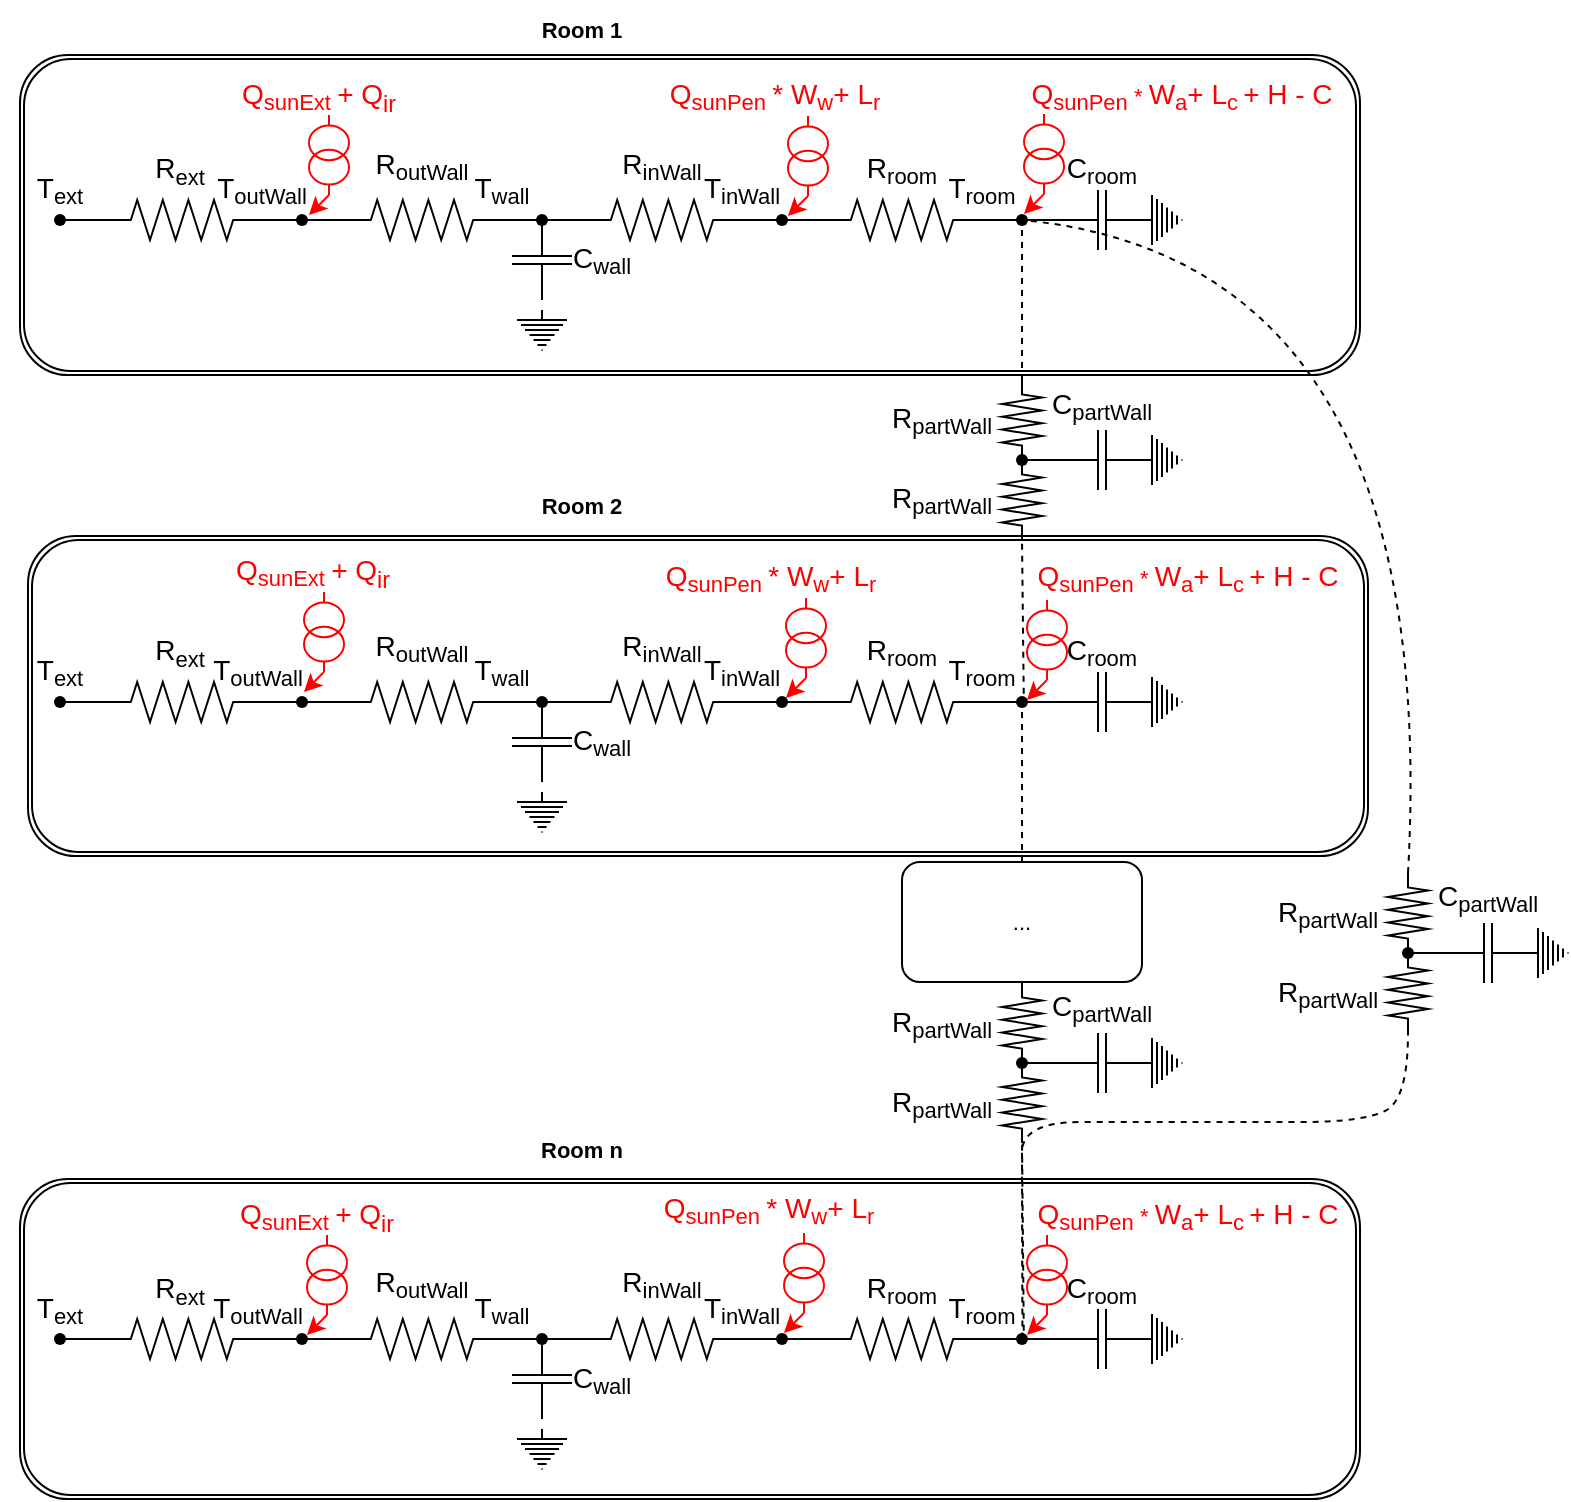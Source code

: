 <mxfile version="20.6.0" type="github">
  <diagram id="fp2iglX0YN-jyKUy6nzM" name="Page-1">
    <mxGraphModel dx="1377" dy="761" grid="1" gridSize="10" guides="1" tooltips="1" connect="1" arrows="1" fold="1" page="1" pageScale="1" pageWidth="827" pageHeight="1169" math="0" shadow="0">
      <root>
        <mxCell id="0" />
        <mxCell id="1" parent="0" />
        <mxCell id="NMDLwAGtHtHafQBuxZD8-47" value="" style="shape=ext;double=1;rounded=1;whiteSpace=wrap;html=1;strokeColor=#000000;fontSize=11;fontColor=#FF0000;fillColor=none;" vertex="1" parent="1">
          <mxGeometry x="39" y="599.5" width="670" height="160" as="geometry" />
        </mxCell>
        <mxCell id="NMDLwAGtHtHafQBuxZD8-45" value="" style="shape=ext;double=1;rounded=1;whiteSpace=wrap;html=1;strokeColor=#000000;fontSize=11;fontColor=#FF0000;fillColor=none;" vertex="1" parent="1">
          <mxGeometry x="39" y="37.5" width="670" height="160" as="geometry" />
        </mxCell>
        <mxCell id="NMDLwAGtHtHafQBuxZD8-46" value="" style="shape=ext;double=1;rounded=1;whiteSpace=wrap;html=1;strokeColor=#000000;fontSize=11;fontColor=#FF0000;fillColor=none;" vertex="1" parent="1">
          <mxGeometry x="43" y="278" width="670" height="160" as="geometry" />
        </mxCell>
        <mxCell id="AQ2lkBxd3Dtjlv-5lI-6-3" value="" style="pointerEvents=1;verticalLabelPosition=bottom;shadow=0;dashed=0;align=center;html=1;verticalAlign=top;shape=mxgraph.electrical.resistors.resistor_2;" parent="1" vertex="1">
          <mxGeometry x="80" y="110" width="80" height="20" as="geometry" />
        </mxCell>
        <mxCell id="AQ2lkBxd3Dtjlv-5lI-6-4" value="" style="shape=waypoint;sketch=0;fillStyle=solid;size=6;pointerEvents=1;points=[];fillColor=none;resizable=0;rotatable=0;perimeter=centerPerimeter;snapToPoint=1;" parent="1" vertex="1">
          <mxGeometry x="39" y="100" width="40" height="40" as="geometry" />
        </mxCell>
        <mxCell id="AQ2lkBxd3Dtjlv-5lI-6-5" value="&lt;font style=&quot;&quot;&gt;&lt;span style=&quot;font-size: 14px;&quot;&gt;T&lt;/span&gt;&lt;sub style=&quot;&quot;&gt;&lt;font style=&quot;font-size: 11px;&quot;&gt;ext&lt;/font&gt;&lt;/sub&gt;&lt;/font&gt;" style="text;html=1;strokeColor=none;fillColor=none;align=center;verticalAlign=middle;whiteSpace=wrap;rounded=0;" parent="1" vertex="1">
          <mxGeometry x="29" y="90" width="60" height="30" as="geometry" />
        </mxCell>
        <mxCell id="AQ2lkBxd3Dtjlv-5lI-6-13" value="&lt;font style=&quot;font-size: 14px;&quot;&gt;T&lt;/font&gt;&lt;sub style=&quot;&quot;&gt;&lt;font style=&quot;font-size: 11px;&quot;&gt;outWall&lt;/font&gt;&lt;/sub&gt;" style="text;html=1;strokeColor=none;fillColor=none;align=center;verticalAlign=middle;whiteSpace=wrap;rounded=0;" parent="1" vertex="1">
          <mxGeometry x="130" y="90" width="60" height="30" as="geometry" />
        </mxCell>
        <mxCell id="AQ2lkBxd3Dtjlv-5lI-6-14" value="" style="pointerEvents=1;verticalLabelPosition=bottom;shadow=0;dashed=0;align=center;html=1;verticalAlign=top;shape=mxgraph.electrical.resistors.resistor_2;" parent="1" vertex="1">
          <mxGeometry x="200" y="110" width="80" height="20" as="geometry" />
        </mxCell>
        <mxCell id="AQ2lkBxd3Dtjlv-5lI-6-17" value="" style="endArrow=none;html=1;rounded=0;fontSize=14;exitX=0.592;exitY=0.597;exitDx=0;exitDy=0;exitPerimeter=0;entryX=0;entryY=0.5;entryDx=0;entryDy=0;entryPerimeter=0;" parent="1" source="AQ2lkBxd3Dtjlv-5lI-6-4" target="AQ2lkBxd3Dtjlv-5lI-6-3" edge="1">
          <mxGeometry width="50" height="50" relative="1" as="geometry">
            <mxPoint x="270" y="330" as="sourcePoint" />
            <mxPoint x="320" y="280" as="targetPoint" />
          </mxGeometry>
        </mxCell>
        <mxCell id="AQ2lkBxd3Dtjlv-5lI-6-21" value="" style="endArrow=none;html=1;rounded=0;fontSize=14;exitX=1;exitY=0.5;exitDx=0;exitDy=0;exitPerimeter=0;entryX=0;entryY=0.5;entryDx=0;entryDy=0;entryPerimeter=0;" parent="1" source="AQ2lkBxd3Dtjlv-5lI-6-3" target="AQ2lkBxd3Dtjlv-5lI-6-14" edge="1">
          <mxGeometry width="50" height="50" relative="1" as="geometry">
            <mxPoint x="270" y="330" as="sourcePoint" />
            <mxPoint x="320" y="280" as="targetPoint" />
          </mxGeometry>
        </mxCell>
        <mxCell id="AQ2lkBxd3Dtjlv-5lI-6-22" value="" style="shape=waypoint;sketch=0;fillStyle=solid;size=6;pointerEvents=1;points=[];fillColor=none;resizable=0;rotatable=0;perimeter=centerPerimeter;snapToPoint=1;fontSize=14;" parent="1" vertex="1">
          <mxGeometry x="160" y="100" width="40" height="40" as="geometry" />
        </mxCell>
        <mxCell id="AQ2lkBxd3Dtjlv-5lI-6-23" value="" style="pointerEvents=1;verticalLabelPosition=bottom;shadow=0;dashed=0;align=center;html=1;verticalAlign=top;shape=mxgraph.electrical.capacitors.capacitor_1;fontSize=14;direction=south;" parent="1" vertex="1">
          <mxGeometry x="285" y="120" width="30" height="40" as="geometry" />
        </mxCell>
        <mxCell id="AQ2lkBxd3Dtjlv-5lI-6-24" value="" style="pointerEvents=1;verticalLabelPosition=bottom;shadow=0;dashed=0;align=center;html=1;verticalAlign=top;shape=mxgraph.electrical.signal_sources.protective_earth;fontSize=14;" parent="1" vertex="1">
          <mxGeometry x="287.5" y="165" width="25" height="20" as="geometry" />
        </mxCell>
        <mxCell id="AQ2lkBxd3Dtjlv-5lI-6-25" value="&lt;font style=&quot;font-size: 14px;&quot;&gt;T&lt;/font&gt;&lt;sub style=&quot;&quot;&gt;&lt;font style=&quot;font-size: 11px;&quot;&gt;wall&lt;/font&gt;&lt;/sub&gt;" style="text;html=1;strokeColor=none;fillColor=none;align=center;verticalAlign=middle;whiteSpace=wrap;rounded=0;" parent="1" vertex="1">
          <mxGeometry x="250" y="90" width="60" height="30" as="geometry" />
        </mxCell>
        <mxCell id="AQ2lkBxd3Dtjlv-5lI-6-26" value="" style="pointerEvents=1;verticalLabelPosition=bottom;shadow=0;dashed=0;align=center;html=1;verticalAlign=top;shape=mxgraph.electrical.resistors.resistor_2;" parent="1" vertex="1">
          <mxGeometry x="320" y="110" width="80" height="20" as="geometry" />
        </mxCell>
        <mxCell id="AQ2lkBxd3Dtjlv-5lI-6-27" value="" style="endArrow=none;html=1;rounded=0;fontSize=14;exitX=1;exitY=0.5;exitDx=0;exitDy=0;exitPerimeter=0;entryX=0;entryY=0.5;entryDx=0;entryDy=0;entryPerimeter=0;" parent="1" target="AQ2lkBxd3Dtjlv-5lI-6-26" edge="1">
          <mxGeometry width="50" height="50" relative="1" as="geometry">
            <mxPoint x="280" y="120" as="sourcePoint" />
            <mxPoint x="440" y="280" as="targetPoint" />
          </mxGeometry>
        </mxCell>
        <mxCell id="AQ2lkBxd3Dtjlv-5lI-6-28" value="" style="shape=waypoint;sketch=0;fillStyle=solid;size=6;pointerEvents=1;points=[];fillColor=none;resizable=0;rotatable=0;perimeter=centerPerimeter;snapToPoint=1;fontSize=14;" parent="1" vertex="1">
          <mxGeometry x="280" y="100" width="40" height="40" as="geometry" />
        </mxCell>
        <mxCell id="AQ2lkBxd3Dtjlv-5lI-6-29" value="&lt;span style=&quot;font-size: 14px;&quot;&gt;C&lt;/span&gt;&lt;sub style=&quot;&quot;&gt;&lt;font style=&quot;font-size: 11px;&quot;&gt;wall&lt;/font&gt;&lt;/sub&gt;" style="text;html=1;strokeColor=none;fillColor=none;align=center;verticalAlign=middle;whiteSpace=wrap;rounded=0;" parent="1" vertex="1">
          <mxGeometry x="300" y="125" width="60" height="30" as="geometry" />
        </mxCell>
        <mxCell id="AQ2lkBxd3Dtjlv-5lI-6-30" value="&lt;font style=&quot;&quot;&gt;&lt;span style=&quot;font-size: 14px;&quot;&gt;T&lt;/span&gt;&lt;sub style=&quot;&quot;&gt;&lt;font style=&quot;font-size: 11px;&quot;&gt;inWall&lt;/font&gt;&lt;/sub&gt;&lt;/font&gt;" style="text;html=1;strokeColor=none;fillColor=none;align=center;verticalAlign=middle;whiteSpace=wrap;rounded=0;" parent="1" vertex="1">
          <mxGeometry x="370" y="90" width="60" height="30" as="geometry" />
        </mxCell>
        <mxCell id="AQ2lkBxd3Dtjlv-5lI-6-31" value="" style="pointerEvents=1;verticalLabelPosition=bottom;shadow=0;dashed=0;align=center;html=1;verticalAlign=top;shape=mxgraph.electrical.resistors.resistor_2;" parent="1" vertex="1">
          <mxGeometry x="440" y="110" width="80" height="20" as="geometry" />
        </mxCell>
        <mxCell id="AQ2lkBxd3Dtjlv-5lI-6-32" value="" style="endArrow=none;html=1;rounded=0;fontSize=14;exitX=1;exitY=0.5;exitDx=0;exitDy=0;exitPerimeter=0;entryX=0;entryY=0.5;entryDx=0;entryDy=0;entryPerimeter=0;" parent="1" target="AQ2lkBxd3Dtjlv-5lI-6-31" edge="1">
          <mxGeometry width="50" height="50" relative="1" as="geometry">
            <mxPoint x="400" y="120" as="sourcePoint" />
            <mxPoint x="560" y="280" as="targetPoint" />
          </mxGeometry>
        </mxCell>
        <mxCell id="AQ2lkBxd3Dtjlv-5lI-6-33" value="" style="shape=waypoint;sketch=0;fillStyle=solid;size=6;pointerEvents=1;points=[];fillColor=none;resizable=0;rotatable=0;perimeter=centerPerimeter;snapToPoint=1;fontSize=14;" parent="1" vertex="1">
          <mxGeometry x="400" y="100" width="40" height="40" as="geometry" />
        </mxCell>
        <mxCell id="AQ2lkBxd3Dtjlv-5lI-6-34" value="" style="endArrow=none;html=1;rounded=0;fontSize=14;exitX=1;exitY=0.5;exitDx=0;exitDy=0;exitPerimeter=0;entryX=0;entryY=0.5;entryDx=0;entryDy=0;entryPerimeter=0;" parent="1" edge="1">
          <mxGeometry width="50" height="50" relative="1" as="geometry">
            <mxPoint x="520.0" y="120" as="sourcePoint" />
            <mxPoint x="560.0" y="120" as="targetPoint" />
          </mxGeometry>
        </mxCell>
        <mxCell id="AQ2lkBxd3Dtjlv-5lI-6-35" value="" style="shape=waypoint;sketch=0;fillStyle=solid;size=6;pointerEvents=1;points=[];fillColor=none;resizable=0;rotatable=0;perimeter=centerPerimeter;snapToPoint=1;fontSize=14;" parent="1" vertex="1">
          <mxGeometry x="520" y="100" width="40" height="40" as="geometry" />
        </mxCell>
        <mxCell id="AQ2lkBxd3Dtjlv-5lI-6-36" value="&lt;font style=&quot;font-size: 14px;&quot;&gt;T&lt;/font&gt;&lt;sub style=&quot;&quot;&gt;&lt;font style=&quot;font-size: 11px;&quot;&gt;room&lt;/font&gt;&lt;/sub&gt;" style="text;html=1;strokeColor=none;fillColor=none;align=center;verticalAlign=middle;whiteSpace=wrap;rounded=0;" parent="1" vertex="1">
          <mxGeometry x="490" y="90" width="60" height="30" as="geometry" />
        </mxCell>
        <mxCell id="AQ2lkBxd3Dtjlv-5lI-6-37" value="" style="pointerEvents=1;verticalLabelPosition=bottom;shadow=0;dashed=0;align=center;html=1;verticalAlign=top;shape=mxgraph.electrical.capacitors.capacitor_1;fontSize=14;direction=west;" parent="1" vertex="1">
          <mxGeometry x="560" y="105" width="40" height="30" as="geometry" />
        </mxCell>
        <mxCell id="AQ2lkBxd3Dtjlv-5lI-6-38" value="" style="pointerEvents=1;verticalLabelPosition=bottom;shadow=0;dashed=0;align=center;html=1;verticalAlign=top;shape=mxgraph.electrical.signal_sources.protective_earth;fontSize=14;direction=north;" parent="1" vertex="1">
          <mxGeometry x="600" y="107.5" width="20" height="25" as="geometry" />
        </mxCell>
        <mxCell id="AQ2lkBxd3Dtjlv-5lI-6-39" value="&lt;span style=&quot;font-size: 14px;&quot;&gt;C&lt;/span&gt;&lt;sub style=&quot;&quot;&gt;&lt;font style=&quot;font-size: 11px;&quot;&gt;room&lt;/font&gt;&lt;/sub&gt;" style="text;html=1;strokeColor=none;fillColor=none;align=center;verticalAlign=middle;whiteSpace=wrap;rounded=0;" parent="1" vertex="1">
          <mxGeometry x="550" y="80" width="60" height="30" as="geometry" />
        </mxCell>
        <mxCell id="AQ2lkBxd3Dtjlv-5lI-6-40" value="" style="pointerEvents=1;verticalLabelPosition=bottom;shadow=0;dashed=0;align=center;html=1;verticalAlign=top;shape=mxgraph.electrical.resistors.resistor_2;direction=south;" parent="1" vertex="1">
          <mxGeometry x="530" y="200" width="20" height="40" as="geometry" />
        </mxCell>
        <mxCell id="AQ2lkBxd3Dtjlv-5lI-6-42" value="&lt;font style=&quot;&quot;&gt;&lt;font style=&quot;&quot;&gt;&lt;span style=&quot;font-size: 14px;&quot;&gt;R&lt;/span&gt;&lt;sub style=&quot;&quot;&gt;&lt;font style=&quot;font-size: 11px;&quot;&gt;room&lt;/font&gt;&lt;/sub&gt;&lt;br&gt;&lt;/font&gt;&lt;/font&gt;" style="text;html=1;strokeColor=none;fillColor=none;align=center;verticalAlign=middle;whiteSpace=wrap;rounded=0;" parent="1" vertex="1">
          <mxGeometry x="450" y="80" width="60" height="30" as="geometry" />
        </mxCell>
        <mxCell id="AQ2lkBxd3Dtjlv-5lI-6-43" value="&lt;font style=&quot;&quot;&gt;&lt;font style=&quot;&quot;&gt;&lt;span style=&quot;font-size: 14px;&quot;&gt;R&lt;/span&gt;&lt;sub style=&quot;&quot;&gt;&lt;font style=&quot;font-size: 11px;&quot;&gt;inWall&lt;/font&gt;&lt;/sub&gt;&lt;br&gt;&lt;/font&gt;&lt;/font&gt;" style="text;html=1;strokeColor=none;fillColor=none;align=center;verticalAlign=middle;whiteSpace=wrap;rounded=0;" parent="1" vertex="1">
          <mxGeometry x="330" y="77.5" width="60" height="30" as="geometry" />
        </mxCell>
        <mxCell id="AQ2lkBxd3Dtjlv-5lI-6-44" value="&lt;font style=&quot;&quot;&gt;&lt;font style=&quot;&quot;&gt;&lt;span style=&quot;font-size: 14px;&quot;&gt;R&lt;/span&gt;&lt;sub style=&quot;&quot;&gt;&lt;font style=&quot;font-size: 11px;&quot;&gt;outWall&lt;/font&gt;&lt;/sub&gt;&lt;br&gt;&lt;/font&gt;&lt;/font&gt;" style="text;html=1;strokeColor=none;fillColor=none;align=center;verticalAlign=middle;whiteSpace=wrap;rounded=0;" parent="1" vertex="1">
          <mxGeometry x="210" y="77.5" width="60" height="30" as="geometry" />
        </mxCell>
        <mxCell id="AQ2lkBxd3Dtjlv-5lI-6-45" value="&lt;font style=&quot;&quot;&gt;&lt;font style=&quot;&quot;&gt;&lt;font style=&quot;font-size: 14px;&quot;&gt;R&lt;/font&gt;&lt;font style=&quot;vertical-align: sub; font-size: 11px;&quot;&gt;ext&lt;/font&gt;&lt;br&gt;&lt;/font&gt;&lt;/font&gt;" style="text;html=1;strokeColor=none;fillColor=none;align=center;verticalAlign=middle;whiteSpace=wrap;rounded=0;" parent="1" vertex="1">
          <mxGeometry x="89" y="80" width="60" height="30" as="geometry" />
        </mxCell>
        <mxCell id="AQ2lkBxd3Dtjlv-5lI-6-46" value="&lt;font style=&quot;&quot;&gt;&lt;font style=&quot;&quot;&gt;&lt;span style=&quot;font-size: 14px;&quot;&gt;R&lt;/span&gt;&lt;sub style=&quot;&quot;&gt;&lt;font style=&quot;font-size: 11px;&quot;&gt;partWall&lt;/font&gt;&lt;/sub&gt;&lt;br&gt;&lt;/font&gt;&lt;/font&gt;" style="text;html=1;strokeColor=none;fillColor=none;align=center;verticalAlign=middle;whiteSpace=wrap;rounded=0;" parent="1" vertex="1">
          <mxGeometry x="470" y="245" width="60" height="30" as="geometry" />
        </mxCell>
        <mxCell id="AQ2lkBxd3Dtjlv-5lI-6-47" value="" style="shape=waypoint;sketch=0;fillStyle=solid;size=6;pointerEvents=1;points=[];fillColor=none;resizable=0;rotatable=0;perimeter=centerPerimeter;snapToPoint=1;fontSize=11;" parent="1" vertex="1">
          <mxGeometry x="520" y="220" width="40" height="40" as="geometry" />
        </mxCell>
        <mxCell id="AQ2lkBxd3Dtjlv-5lI-6-48" value="" style="endArrow=none;dashed=1;html=1;rounded=0;fontSize=11;exitX=0;exitY=0.5;exitDx=0;exitDy=0;exitPerimeter=0;entryX=0.541;entryY=0.597;entryDx=0;entryDy=0;entryPerimeter=0;" parent="1" source="AQ2lkBxd3Dtjlv-5lI-6-40" target="AQ2lkBxd3Dtjlv-5lI-6-35" edge="1">
          <mxGeometry width="50" height="50" relative="1" as="geometry">
            <mxPoint x="540" y="140" as="sourcePoint" />
            <mxPoint x="550" y="140" as="targetPoint" />
          </mxGeometry>
        </mxCell>
        <mxCell id="AQ2lkBxd3Dtjlv-5lI-6-49" value="" style="pointerEvents=1;verticalLabelPosition=bottom;shadow=0;dashed=0;align=center;html=1;verticalAlign=top;shape=mxgraph.electrical.resistors.resistor_2;direction=south;" parent="1" vertex="1">
          <mxGeometry x="530" y="240" width="20" height="40" as="geometry" />
        </mxCell>
        <mxCell id="AQ2lkBxd3Dtjlv-5lI-6-53" value="&lt;font style=&quot;&quot;&gt;&lt;font style=&quot;&quot;&gt;&lt;span style=&quot;font-size: 14px;&quot;&gt;R&lt;/span&gt;&lt;sub style=&quot;&quot;&gt;&lt;font style=&quot;font-size: 11px;&quot;&gt;partWall&lt;/font&gt;&lt;/sub&gt;&lt;br&gt;&lt;/font&gt;&lt;/font&gt;" style="text;html=1;strokeColor=none;fillColor=none;align=center;verticalAlign=middle;whiteSpace=wrap;rounded=0;" parent="1" vertex="1">
          <mxGeometry x="470" y="205" width="60" height="30" as="geometry" />
        </mxCell>
        <mxCell id="AQ2lkBxd3Dtjlv-5lI-6-57" value="" style="pointerEvents=1;verticalLabelPosition=bottom;shadow=0;dashed=0;align=center;html=1;verticalAlign=top;shape=mxgraph.electrical.capacitors.capacitor_1;fontSize=14;direction=west;" parent="1" vertex="1">
          <mxGeometry x="560" y="225" width="40" height="30" as="geometry" />
        </mxCell>
        <mxCell id="AQ2lkBxd3Dtjlv-5lI-6-58" value="" style="pointerEvents=1;verticalLabelPosition=bottom;shadow=0;dashed=0;align=center;html=1;verticalAlign=top;shape=mxgraph.electrical.signal_sources.protective_earth;fontSize=14;direction=north;" parent="1" vertex="1">
          <mxGeometry x="600" y="227.5" width="20" height="25" as="geometry" />
        </mxCell>
        <mxCell id="AQ2lkBxd3Dtjlv-5lI-6-59" value="&lt;span style=&quot;font-size: 14px;&quot;&gt;C&lt;/span&gt;&lt;sub style=&quot;&quot;&gt;&lt;font style=&quot;font-size: 11px;&quot;&gt;partWall&lt;/font&gt;&lt;/sub&gt;" style="text;html=1;strokeColor=none;fillColor=none;align=center;verticalAlign=middle;whiteSpace=wrap;rounded=0;" parent="1" vertex="1">
          <mxGeometry x="550" y="197.5" width="60" height="30" as="geometry" />
        </mxCell>
        <mxCell id="AQ2lkBxd3Dtjlv-5lI-6-61" value="" style="endArrow=none;html=1;rounded=0;fontSize=11;entryX=1;entryY=0.5;entryDx=0;entryDy=0;entryPerimeter=0;" parent="1" source="AQ2lkBxd3Dtjlv-5lI-6-47" target="AQ2lkBxd3Dtjlv-5lI-6-57" edge="1">
          <mxGeometry width="50" height="50" relative="1" as="geometry">
            <mxPoint x="270" y="348" as="sourcePoint" />
            <mxPoint x="320" y="298" as="targetPoint" />
          </mxGeometry>
        </mxCell>
        <mxCell id="AQ2lkBxd3Dtjlv-5lI-6-62" value="" style="endArrow=none;dashed=1;html=1;rounded=0;fontSize=11;entryX=1;entryY=0.5;entryDx=0;entryDy=0;entryPerimeter=0;exitX=0.849;exitY=1.061;exitDx=0;exitDy=0;exitPerimeter=0;" parent="1" source="AQ2lkBxd3Dtjlv-5lI-6-89" target="AQ2lkBxd3Dtjlv-5lI-6-49" edge="1">
          <mxGeometry width="50" height="50" relative="1" as="geometry">
            <mxPoint x="540" y="341" as="sourcePoint" />
            <mxPoint x="540.0" y="301" as="targetPoint" />
          </mxGeometry>
        </mxCell>
        <mxCell id="AQ2lkBxd3Dtjlv-5lI-6-67" value="&lt;b&gt;Room 1&lt;/b&gt;" style="text;html=1;strokeColor=none;fillColor=none;align=center;verticalAlign=middle;whiteSpace=wrap;rounded=0;fontSize=11;" parent="1" vertex="1">
          <mxGeometry x="290" y="10" width="60" height="30" as="geometry" />
        </mxCell>
        <mxCell id="AQ2lkBxd3Dtjlv-5lI-6-68" value="" style="pointerEvents=1;verticalLabelPosition=bottom;shadow=0;dashed=0;align=center;html=1;verticalAlign=top;shape=mxgraph.electrical.resistors.resistor_2;" parent="1" vertex="1">
          <mxGeometry x="80" y="351" width="80" height="20" as="geometry" />
        </mxCell>
        <mxCell id="AQ2lkBxd3Dtjlv-5lI-6-69" value="" style="shape=waypoint;sketch=0;fillStyle=solid;size=6;pointerEvents=1;points=[];fillColor=none;resizable=0;rotatable=0;perimeter=centerPerimeter;snapToPoint=1;" parent="1" vertex="1">
          <mxGeometry x="39" y="341" width="40" height="40" as="geometry" />
        </mxCell>
        <mxCell id="AQ2lkBxd3Dtjlv-5lI-6-70" value="&lt;font style=&quot;&quot;&gt;&lt;span style=&quot;font-size: 14px;&quot;&gt;T&lt;/span&gt;&lt;sub style=&quot;&quot;&gt;&lt;font style=&quot;font-size: 11px;&quot;&gt;ext&lt;/font&gt;&lt;/sub&gt;&lt;/font&gt;" style="text;html=1;strokeColor=none;fillColor=none;align=center;verticalAlign=middle;whiteSpace=wrap;rounded=0;" parent="1" vertex="1">
          <mxGeometry x="29" y="331" width="60" height="30" as="geometry" />
        </mxCell>
        <mxCell id="AQ2lkBxd3Dtjlv-5lI-6-71" value="&lt;font style=&quot;font-size: 14px;&quot;&gt;T&lt;/font&gt;&lt;sub style=&quot;&quot;&gt;&lt;font style=&quot;font-size: 11px;&quot;&gt;outWall&lt;/font&gt;&lt;/sub&gt;" style="text;html=1;strokeColor=none;fillColor=none;align=center;verticalAlign=middle;whiteSpace=wrap;rounded=0;" parent="1" vertex="1">
          <mxGeometry x="128" y="331" width="60" height="30" as="geometry" />
        </mxCell>
        <mxCell id="AQ2lkBxd3Dtjlv-5lI-6-72" value="" style="pointerEvents=1;verticalLabelPosition=bottom;shadow=0;dashed=0;align=center;html=1;verticalAlign=top;shape=mxgraph.electrical.resistors.resistor_2;" parent="1" vertex="1">
          <mxGeometry x="200" y="351" width="80" height="20" as="geometry" />
        </mxCell>
        <mxCell id="AQ2lkBxd3Dtjlv-5lI-6-73" value="" style="endArrow=none;html=1;rounded=0;fontSize=14;exitX=0.592;exitY=0.597;exitDx=0;exitDy=0;exitPerimeter=0;entryX=0;entryY=0.5;entryDx=0;entryDy=0;entryPerimeter=0;" parent="1" source="AQ2lkBxd3Dtjlv-5lI-6-69" target="AQ2lkBxd3Dtjlv-5lI-6-68" edge="1">
          <mxGeometry width="50" height="50" relative="1" as="geometry">
            <mxPoint x="270" y="571" as="sourcePoint" />
            <mxPoint x="320" y="521" as="targetPoint" />
          </mxGeometry>
        </mxCell>
        <mxCell id="AQ2lkBxd3Dtjlv-5lI-6-74" value="" style="endArrow=none;html=1;rounded=0;fontSize=14;exitX=1;exitY=0.5;exitDx=0;exitDy=0;exitPerimeter=0;entryX=0;entryY=0.5;entryDx=0;entryDy=0;entryPerimeter=0;" parent="1" source="AQ2lkBxd3Dtjlv-5lI-6-68" target="AQ2lkBxd3Dtjlv-5lI-6-72" edge="1">
          <mxGeometry width="50" height="50" relative="1" as="geometry">
            <mxPoint x="270" y="571" as="sourcePoint" />
            <mxPoint x="320" y="521" as="targetPoint" />
          </mxGeometry>
        </mxCell>
        <mxCell id="AQ2lkBxd3Dtjlv-5lI-6-75" value="" style="shape=waypoint;sketch=0;fillStyle=solid;size=6;pointerEvents=1;points=[];fillColor=none;resizable=0;rotatable=0;perimeter=centerPerimeter;snapToPoint=1;fontSize=14;" parent="1" vertex="1">
          <mxGeometry x="160" y="341" width="40" height="40" as="geometry" />
        </mxCell>
        <mxCell id="AQ2lkBxd3Dtjlv-5lI-6-76" value="" style="pointerEvents=1;verticalLabelPosition=bottom;shadow=0;dashed=0;align=center;html=1;verticalAlign=top;shape=mxgraph.electrical.capacitors.capacitor_1;fontSize=14;direction=south;" parent="1" vertex="1">
          <mxGeometry x="285" y="361" width="30" height="40" as="geometry" />
        </mxCell>
        <mxCell id="AQ2lkBxd3Dtjlv-5lI-6-77" value="" style="pointerEvents=1;verticalLabelPosition=bottom;shadow=0;dashed=0;align=center;html=1;verticalAlign=top;shape=mxgraph.electrical.signal_sources.protective_earth;fontSize=14;" parent="1" vertex="1">
          <mxGeometry x="287.5" y="406" width="25" height="20" as="geometry" />
        </mxCell>
        <mxCell id="AQ2lkBxd3Dtjlv-5lI-6-78" value="&lt;font style=&quot;font-size: 14px;&quot;&gt;T&lt;/font&gt;&lt;sub style=&quot;&quot;&gt;&lt;font style=&quot;font-size: 11px;&quot;&gt;wall&lt;/font&gt;&lt;/sub&gt;" style="text;html=1;strokeColor=none;fillColor=none;align=center;verticalAlign=middle;whiteSpace=wrap;rounded=0;" parent="1" vertex="1">
          <mxGeometry x="250" y="331" width="60" height="30" as="geometry" />
        </mxCell>
        <mxCell id="AQ2lkBxd3Dtjlv-5lI-6-79" value="" style="pointerEvents=1;verticalLabelPosition=bottom;shadow=0;dashed=0;align=center;html=1;verticalAlign=top;shape=mxgraph.electrical.resistors.resistor_2;" parent="1" vertex="1">
          <mxGeometry x="320" y="351" width="80" height="20" as="geometry" />
        </mxCell>
        <mxCell id="AQ2lkBxd3Dtjlv-5lI-6-80" value="" style="endArrow=none;html=1;rounded=0;fontSize=14;exitX=1;exitY=0.5;exitDx=0;exitDy=0;exitPerimeter=0;entryX=0;entryY=0.5;entryDx=0;entryDy=0;entryPerimeter=0;" parent="1" target="AQ2lkBxd3Dtjlv-5lI-6-79" edge="1">
          <mxGeometry width="50" height="50" relative="1" as="geometry">
            <mxPoint x="280" y="361" as="sourcePoint" />
            <mxPoint x="440" y="521" as="targetPoint" />
          </mxGeometry>
        </mxCell>
        <mxCell id="AQ2lkBxd3Dtjlv-5lI-6-81" value="" style="shape=waypoint;sketch=0;fillStyle=solid;size=6;pointerEvents=1;points=[];fillColor=none;resizable=0;rotatable=0;perimeter=centerPerimeter;snapToPoint=1;fontSize=14;" parent="1" vertex="1">
          <mxGeometry x="280" y="341" width="40" height="40" as="geometry" />
        </mxCell>
        <mxCell id="AQ2lkBxd3Dtjlv-5lI-6-82" value="&lt;span style=&quot;font-size: 14px;&quot;&gt;C&lt;/span&gt;&lt;sub style=&quot;&quot;&gt;&lt;font style=&quot;font-size: 11px;&quot;&gt;wall&lt;/font&gt;&lt;/sub&gt;" style="text;html=1;strokeColor=none;fillColor=none;align=center;verticalAlign=middle;whiteSpace=wrap;rounded=0;" parent="1" vertex="1">
          <mxGeometry x="300" y="366" width="60" height="30" as="geometry" />
        </mxCell>
        <mxCell id="AQ2lkBxd3Dtjlv-5lI-6-83" value="&lt;font style=&quot;&quot;&gt;&lt;span style=&quot;font-size: 14px;&quot;&gt;T&lt;/span&gt;&lt;sub style=&quot;&quot;&gt;&lt;font style=&quot;font-size: 11px;&quot;&gt;inWall&lt;/font&gt;&lt;/sub&gt;&lt;/font&gt;" style="text;html=1;strokeColor=none;fillColor=none;align=center;verticalAlign=middle;whiteSpace=wrap;rounded=0;" parent="1" vertex="1">
          <mxGeometry x="370" y="331" width="60" height="30" as="geometry" />
        </mxCell>
        <mxCell id="AQ2lkBxd3Dtjlv-5lI-6-84" value="" style="pointerEvents=1;verticalLabelPosition=bottom;shadow=0;dashed=0;align=center;html=1;verticalAlign=top;shape=mxgraph.electrical.resistors.resistor_2;" parent="1" vertex="1">
          <mxGeometry x="440" y="351" width="80" height="20" as="geometry" />
        </mxCell>
        <mxCell id="AQ2lkBxd3Dtjlv-5lI-6-85" value="" style="endArrow=none;html=1;rounded=0;fontSize=14;exitX=1;exitY=0.5;exitDx=0;exitDy=0;exitPerimeter=0;entryX=0;entryY=0.5;entryDx=0;entryDy=0;entryPerimeter=0;" parent="1" target="AQ2lkBxd3Dtjlv-5lI-6-84" edge="1">
          <mxGeometry width="50" height="50" relative="1" as="geometry">
            <mxPoint x="400.0" y="361" as="sourcePoint" />
            <mxPoint x="560" y="521" as="targetPoint" />
          </mxGeometry>
        </mxCell>
        <mxCell id="AQ2lkBxd3Dtjlv-5lI-6-86" value="" style="shape=waypoint;sketch=0;fillStyle=solid;size=6;pointerEvents=1;points=[];fillColor=none;resizable=0;rotatable=0;perimeter=centerPerimeter;snapToPoint=1;fontSize=14;" parent="1" vertex="1">
          <mxGeometry x="400" y="341" width="40" height="40" as="geometry" />
        </mxCell>
        <mxCell id="AQ2lkBxd3Dtjlv-5lI-6-87" value="" style="endArrow=none;html=1;rounded=0;fontSize=14;exitX=1;exitY=0.5;exitDx=0;exitDy=0;exitPerimeter=0;entryX=0;entryY=0.5;entryDx=0;entryDy=0;entryPerimeter=0;" parent="1" edge="1">
          <mxGeometry width="50" height="50" relative="1" as="geometry">
            <mxPoint x="520.0" y="361" as="sourcePoint" />
            <mxPoint x="560.0" y="361" as="targetPoint" />
          </mxGeometry>
        </mxCell>
        <mxCell id="AQ2lkBxd3Dtjlv-5lI-6-88" value="" style="shape=waypoint;sketch=0;fillStyle=solid;size=6;pointerEvents=1;points=[];fillColor=none;resizable=0;rotatable=0;perimeter=centerPerimeter;snapToPoint=1;fontSize=14;" parent="1" vertex="1">
          <mxGeometry x="520" y="341" width="40" height="40" as="geometry" />
        </mxCell>
        <mxCell id="AQ2lkBxd3Dtjlv-5lI-6-89" value="&lt;font style=&quot;font-size: 14px;&quot;&gt;T&lt;/font&gt;&lt;sub style=&quot;&quot;&gt;&lt;font style=&quot;font-size: 11px;&quot;&gt;room&lt;/font&gt;&lt;/sub&gt;" style="text;html=1;strokeColor=none;fillColor=none;align=center;verticalAlign=middle;whiteSpace=wrap;rounded=0;" parent="1" vertex="1">
          <mxGeometry x="490" y="331" width="60" height="30" as="geometry" />
        </mxCell>
        <mxCell id="AQ2lkBxd3Dtjlv-5lI-6-90" value="" style="pointerEvents=1;verticalLabelPosition=bottom;shadow=0;dashed=0;align=center;html=1;verticalAlign=top;shape=mxgraph.electrical.capacitors.capacitor_1;fontSize=14;direction=west;" parent="1" vertex="1">
          <mxGeometry x="560" y="346" width="40" height="30" as="geometry" />
        </mxCell>
        <mxCell id="AQ2lkBxd3Dtjlv-5lI-6-91" value="" style="pointerEvents=1;verticalLabelPosition=bottom;shadow=0;dashed=0;align=center;html=1;verticalAlign=top;shape=mxgraph.electrical.signal_sources.protective_earth;fontSize=14;direction=north;" parent="1" vertex="1">
          <mxGeometry x="600" y="348.5" width="20" height="25" as="geometry" />
        </mxCell>
        <mxCell id="AQ2lkBxd3Dtjlv-5lI-6-92" value="&lt;span style=&quot;font-size: 14px;&quot;&gt;C&lt;/span&gt;&lt;sub style=&quot;&quot;&gt;&lt;font style=&quot;font-size: 11px;&quot;&gt;room&lt;/font&gt;&lt;/sub&gt;" style="text;html=1;strokeColor=none;fillColor=none;align=center;verticalAlign=middle;whiteSpace=wrap;rounded=0;" parent="1" vertex="1">
          <mxGeometry x="550" y="321" width="60" height="30" as="geometry" />
        </mxCell>
        <mxCell id="AQ2lkBxd3Dtjlv-5lI-6-93" value="&lt;font style=&quot;&quot;&gt;&lt;font style=&quot;&quot;&gt;&lt;span style=&quot;font-size: 14px;&quot;&gt;R&lt;/span&gt;&lt;sub style=&quot;&quot;&gt;&lt;font style=&quot;font-size: 11px;&quot;&gt;room&lt;/font&gt;&lt;/sub&gt;&lt;br&gt;&lt;/font&gt;&lt;/font&gt;" style="text;html=1;strokeColor=none;fillColor=none;align=center;verticalAlign=middle;whiteSpace=wrap;rounded=0;" parent="1" vertex="1">
          <mxGeometry x="450" y="321" width="60" height="30" as="geometry" />
        </mxCell>
        <mxCell id="AQ2lkBxd3Dtjlv-5lI-6-94" value="&lt;font style=&quot;&quot;&gt;&lt;font style=&quot;&quot;&gt;&lt;span style=&quot;font-size: 14px;&quot;&gt;R&lt;/span&gt;&lt;sub style=&quot;&quot;&gt;&lt;font style=&quot;font-size: 11px;&quot;&gt;inWall&lt;/font&gt;&lt;/sub&gt;&lt;br&gt;&lt;/font&gt;&lt;/font&gt;" style="text;html=1;strokeColor=none;fillColor=none;align=center;verticalAlign=middle;whiteSpace=wrap;rounded=0;" parent="1" vertex="1">
          <mxGeometry x="330" y="318.5" width="60" height="30" as="geometry" />
        </mxCell>
        <mxCell id="AQ2lkBxd3Dtjlv-5lI-6-95" value="&lt;font style=&quot;&quot;&gt;&lt;font style=&quot;&quot;&gt;&lt;span style=&quot;font-size: 14px;&quot;&gt;R&lt;/span&gt;&lt;sub style=&quot;&quot;&gt;&lt;font style=&quot;font-size: 11px;&quot;&gt;outWall&lt;/font&gt;&lt;/sub&gt;&lt;br&gt;&lt;/font&gt;&lt;/font&gt;" style="text;html=1;strokeColor=none;fillColor=none;align=center;verticalAlign=middle;whiteSpace=wrap;rounded=0;" parent="1" vertex="1">
          <mxGeometry x="210" y="318.5" width="60" height="30" as="geometry" />
        </mxCell>
        <mxCell id="AQ2lkBxd3Dtjlv-5lI-6-96" value="&lt;font style=&quot;&quot;&gt;&lt;font style=&quot;&quot;&gt;&lt;font style=&quot;font-size: 14px;&quot;&gt;R&lt;/font&gt;&lt;font style=&quot;vertical-align: sub; font-size: 11px;&quot;&gt;ext&lt;/font&gt;&lt;br&gt;&lt;/font&gt;&lt;/font&gt;" style="text;html=1;strokeColor=none;fillColor=none;align=center;verticalAlign=middle;whiteSpace=wrap;rounded=0;" parent="1" vertex="1">
          <mxGeometry x="89" y="321" width="60" height="30" as="geometry" />
        </mxCell>
        <mxCell id="AQ2lkBxd3Dtjlv-5lI-6-97" value="" style="endArrow=none;dashed=1;html=1;rounded=0;fontSize=11;exitX=0;exitY=0.5;exitDx=0;exitDy=0;exitPerimeter=0;" parent="1" target="AQ2lkBxd3Dtjlv-5lI-6-88" edge="1">
          <mxGeometry width="50" height="50" relative="1" as="geometry">
            <mxPoint x="540.0" y="441" as="sourcePoint" />
            <mxPoint x="550" y="401" as="targetPoint" />
          </mxGeometry>
        </mxCell>
        <mxCell id="AQ2lkBxd3Dtjlv-5lI-6-99" value="&lt;b&gt;Room 2&lt;/b&gt;" style="text;html=1;strokeColor=none;fillColor=none;align=center;verticalAlign=middle;whiteSpace=wrap;rounded=0;fontSize=11;" parent="1" vertex="1">
          <mxGeometry x="290" y="248" width="60" height="30" as="geometry" />
        </mxCell>
        <mxCell id="AQ2lkBxd3Dtjlv-5lI-6-141" value="..." style="rounded=1;whiteSpace=wrap;html=1;fontSize=11;fillColor=none;" parent="1" vertex="1">
          <mxGeometry x="480" y="441" width="120" height="60" as="geometry" />
        </mxCell>
        <mxCell id="AQ2lkBxd3Dtjlv-5lI-6-152" value="" style="pointerEvents=1;verticalLabelPosition=bottom;shadow=0;dashed=0;align=center;html=1;verticalAlign=top;shape=mxgraph.electrical.resistors.resistor_2;direction=south;" parent="1" vertex="1">
          <mxGeometry x="530" y="501.5" width="20" height="40" as="geometry" />
        </mxCell>
        <mxCell id="AQ2lkBxd3Dtjlv-5lI-6-153" value="&lt;font style=&quot;&quot;&gt;&lt;font style=&quot;&quot;&gt;&lt;span style=&quot;font-size: 14px;&quot;&gt;R&lt;/span&gt;&lt;sub style=&quot;&quot;&gt;&lt;font style=&quot;font-size: 11px;&quot;&gt;partWall&lt;/font&gt;&lt;/sub&gt;&lt;br&gt;&lt;/font&gt;&lt;/font&gt;" style="text;html=1;strokeColor=none;fillColor=none;align=center;verticalAlign=middle;whiteSpace=wrap;rounded=0;" parent="1" vertex="1">
          <mxGeometry x="470" y="546.5" width="60" height="30" as="geometry" />
        </mxCell>
        <mxCell id="AQ2lkBxd3Dtjlv-5lI-6-154" value="" style="shape=waypoint;sketch=0;fillStyle=solid;size=6;pointerEvents=1;points=[];fillColor=none;resizable=0;rotatable=0;perimeter=centerPerimeter;snapToPoint=1;fontSize=11;" parent="1" vertex="1">
          <mxGeometry x="520" y="521.5" width="40" height="40" as="geometry" />
        </mxCell>
        <mxCell id="AQ2lkBxd3Dtjlv-5lI-6-155" value="" style="pointerEvents=1;verticalLabelPosition=bottom;shadow=0;dashed=0;align=center;html=1;verticalAlign=top;shape=mxgraph.electrical.resistors.resistor_2;direction=south;" parent="1" vertex="1">
          <mxGeometry x="530" y="541.5" width="20" height="40" as="geometry" />
        </mxCell>
        <mxCell id="AQ2lkBxd3Dtjlv-5lI-6-156" value="&lt;font style=&quot;&quot;&gt;&lt;font style=&quot;&quot;&gt;&lt;span style=&quot;font-size: 14px;&quot;&gt;R&lt;/span&gt;&lt;sub style=&quot;&quot;&gt;&lt;font style=&quot;font-size: 11px;&quot;&gt;partWall&lt;/font&gt;&lt;/sub&gt;&lt;br&gt;&lt;/font&gt;&lt;/font&gt;" style="text;html=1;strokeColor=none;fillColor=none;align=center;verticalAlign=middle;whiteSpace=wrap;rounded=0;" parent="1" vertex="1">
          <mxGeometry x="470" y="506.5" width="60" height="30" as="geometry" />
        </mxCell>
        <mxCell id="AQ2lkBxd3Dtjlv-5lI-6-157" value="" style="pointerEvents=1;verticalLabelPosition=bottom;shadow=0;dashed=0;align=center;html=1;verticalAlign=top;shape=mxgraph.electrical.capacitors.capacitor_1;fontSize=14;direction=west;" parent="1" vertex="1">
          <mxGeometry x="560" y="526.5" width="40" height="30" as="geometry" />
        </mxCell>
        <mxCell id="AQ2lkBxd3Dtjlv-5lI-6-158" value="" style="pointerEvents=1;verticalLabelPosition=bottom;shadow=0;dashed=0;align=center;html=1;verticalAlign=top;shape=mxgraph.electrical.signal_sources.protective_earth;fontSize=14;direction=north;" parent="1" vertex="1">
          <mxGeometry x="600" y="529" width="20" height="25" as="geometry" />
        </mxCell>
        <mxCell id="AQ2lkBxd3Dtjlv-5lI-6-159" value="&lt;span style=&quot;font-size: 14px;&quot;&gt;C&lt;/span&gt;&lt;sub style=&quot;&quot;&gt;&lt;font style=&quot;font-size: 11px;&quot;&gt;partWall&lt;/font&gt;&lt;/sub&gt;" style="text;html=1;strokeColor=none;fillColor=none;align=center;verticalAlign=middle;whiteSpace=wrap;rounded=0;" parent="1" vertex="1">
          <mxGeometry x="550" y="499" width="60" height="30" as="geometry" />
        </mxCell>
        <mxCell id="AQ2lkBxd3Dtjlv-5lI-6-160" value="" style="endArrow=none;html=1;rounded=0;fontSize=11;entryX=1;entryY=0.5;entryDx=0;entryDy=0;entryPerimeter=0;" parent="1" source="AQ2lkBxd3Dtjlv-5lI-6-154" target="AQ2lkBxd3Dtjlv-5lI-6-157" edge="1">
          <mxGeometry width="50" height="50" relative="1" as="geometry">
            <mxPoint x="270" y="649.5" as="sourcePoint" />
            <mxPoint x="320" y="599.5" as="targetPoint" />
          </mxGeometry>
        </mxCell>
        <mxCell id="AQ2lkBxd3Dtjlv-5lI-6-161" value="" style="endArrow=none;dashed=1;html=1;rounded=0;fontSize=11;exitX=0.849;exitY=1.061;exitDx=0;exitDy=0;exitPerimeter=0;" parent="1" source="AQ2lkBxd3Dtjlv-5lI-6-183" edge="1">
          <mxGeometry width="50" height="50" relative="1" as="geometry">
            <mxPoint x="540" y="659.5" as="sourcePoint" />
            <mxPoint x="540" y="580" as="targetPoint" />
          </mxGeometry>
        </mxCell>
        <mxCell id="AQ2lkBxd3Dtjlv-5lI-6-162" value="" style="pointerEvents=1;verticalLabelPosition=bottom;shadow=0;dashed=0;align=center;html=1;verticalAlign=top;shape=mxgraph.electrical.resistors.resistor_2;" parent="1" vertex="1">
          <mxGeometry x="80" y="669.5" width="80" height="20" as="geometry" />
        </mxCell>
        <mxCell id="AQ2lkBxd3Dtjlv-5lI-6-163" value="" style="shape=waypoint;sketch=0;fillStyle=solid;size=6;pointerEvents=1;points=[];fillColor=none;resizable=0;rotatable=0;perimeter=centerPerimeter;snapToPoint=1;" parent="1" vertex="1">
          <mxGeometry x="39" y="659.5" width="40" height="40" as="geometry" />
        </mxCell>
        <mxCell id="AQ2lkBxd3Dtjlv-5lI-6-164" value="&lt;font style=&quot;&quot;&gt;&lt;span style=&quot;font-size: 14px;&quot;&gt;T&lt;/span&gt;&lt;sub style=&quot;&quot;&gt;&lt;font style=&quot;font-size: 11px;&quot;&gt;ext&lt;/font&gt;&lt;/sub&gt;&lt;/font&gt;" style="text;html=1;strokeColor=none;fillColor=none;align=center;verticalAlign=middle;whiteSpace=wrap;rounded=0;" parent="1" vertex="1">
          <mxGeometry x="29" y="649.5" width="60" height="30" as="geometry" />
        </mxCell>
        <mxCell id="AQ2lkBxd3Dtjlv-5lI-6-165" value="&lt;font style=&quot;font-size: 14px;&quot;&gt;T&lt;/font&gt;&lt;sub style=&quot;&quot;&gt;&lt;font style=&quot;font-size: 11px;&quot;&gt;outWall&lt;/font&gt;&lt;/sub&gt;" style="text;html=1;strokeColor=none;fillColor=none;align=center;verticalAlign=middle;whiteSpace=wrap;rounded=0;" parent="1" vertex="1">
          <mxGeometry x="128" y="649.5" width="60" height="30" as="geometry" />
        </mxCell>
        <mxCell id="AQ2lkBxd3Dtjlv-5lI-6-166" value="" style="pointerEvents=1;verticalLabelPosition=bottom;shadow=0;dashed=0;align=center;html=1;verticalAlign=top;shape=mxgraph.electrical.resistors.resistor_2;" parent="1" vertex="1">
          <mxGeometry x="200" y="669.5" width="80" height="20" as="geometry" />
        </mxCell>
        <mxCell id="AQ2lkBxd3Dtjlv-5lI-6-167" value="" style="endArrow=none;html=1;rounded=0;fontSize=14;exitX=0.592;exitY=0.597;exitDx=0;exitDy=0;exitPerimeter=0;entryX=0;entryY=0.5;entryDx=0;entryDy=0;entryPerimeter=0;" parent="1" source="AQ2lkBxd3Dtjlv-5lI-6-163" target="AQ2lkBxd3Dtjlv-5lI-6-162" edge="1">
          <mxGeometry width="50" height="50" relative="1" as="geometry">
            <mxPoint x="270" y="889.5" as="sourcePoint" />
            <mxPoint x="320" y="839.5" as="targetPoint" />
          </mxGeometry>
        </mxCell>
        <mxCell id="AQ2lkBxd3Dtjlv-5lI-6-168" value="" style="endArrow=none;html=1;rounded=0;fontSize=14;exitX=1;exitY=0.5;exitDx=0;exitDy=0;exitPerimeter=0;entryX=0;entryY=0.5;entryDx=0;entryDy=0;entryPerimeter=0;" parent="1" source="AQ2lkBxd3Dtjlv-5lI-6-162" target="AQ2lkBxd3Dtjlv-5lI-6-166" edge="1">
          <mxGeometry width="50" height="50" relative="1" as="geometry">
            <mxPoint x="270" y="889.5" as="sourcePoint" />
            <mxPoint x="320" y="839.5" as="targetPoint" />
          </mxGeometry>
        </mxCell>
        <mxCell id="AQ2lkBxd3Dtjlv-5lI-6-169" value="" style="shape=waypoint;sketch=0;fillStyle=solid;size=6;pointerEvents=1;points=[];fillColor=none;resizable=0;rotatable=0;perimeter=centerPerimeter;snapToPoint=1;fontSize=14;" parent="1" vertex="1">
          <mxGeometry x="160" y="659.5" width="40" height="40" as="geometry" />
        </mxCell>
        <mxCell id="AQ2lkBxd3Dtjlv-5lI-6-170" value="" style="pointerEvents=1;verticalLabelPosition=bottom;shadow=0;dashed=0;align=center;html=1;verticalAlign=top;shape=mxgraph.electrical.capacitors.capacitor_1;fontSize=14;direction=south;" parent="1" vertex="1">
          <mxGeometry x="285" y="679.5" width="30" height="40" as="geometry" />
        </mxCell>
        <mxCell id="AQ2lkBxd3Dtjlv-5lI-6-171" value="" style="pointerEvents=1;verticalLabelPosition=bottom;shadow=0;dashed=0;align=center;html=1;verticalAlign=top;shape=mxgraph.electrical.signal_sources.protective_earth;fontSize=14;" parent="1" vertex="1">
          <mxGeometry x="287.5" y="724.5" width="25" height="20" as="geometry" />
        </mxCell>
        <mxCell id="AQ2lkBxd3Dtjlv-5lI-6-172" value="&lt;font style=&quot;font-size: 14px;&quot;&gt;T&lt;/font&gt;&lt;sub style=&quot;&quot;&gt;&lt;font style=&quot;font-size: 11px;&quot;&gt;wall&lt;/font&gt;&lt;/sub&gt;" style="text;html=1;strokeColor=none;fillColor=none;align=center;verticalAlign=middle;whiteSpace=wrap;rounded=0;" parent="1" vertex="1">
          <mxGeometry x="250" y="649.5" width="60" height="30" as="geometry" />
        </mxCell>
        <mxCell id="AQ2lkBxd3Dtjlv-5lI-6-173" value="" style="pointerEvents=1;verticalLabelPosition=bottom;shadow=0;dashed=0;align=center;html=1;verticalAlign=top;shape=mxgraph.electrical.resistors.resistor_2;" parent="1" vertex="1">
          <mxGeometry x="320" y="669.5" width="80" height="20" as="geometry" />
        </mxCell>
        <mxCell id="AQ2lkBxd3Dtjlv-5lI-6-174" value="" style="endArrow=none;html=1;rounded=0;fontSize=14;exitX=1;exitY=0.5;exitDx=0;exitDy=0;exitPerimeter=0;entryX=0;entryY=0.5;entryDx=0;entryDy=0;entryPerimeter=0;" parent="1" target="AQ2lkBxd3Dtjlv-5lI-6-173" edge="1">
          <mxGeometry width="50" height="50" relative="1" as="geometry">
            <mxPoint x="280" y="679.5" as="sourcePoint" />
            <mxPoint x="440" y="839.5" as="targetPoint" />
          </mxGeometry>
        </mxCell>
        <mxCell id="AQ2lkBxd3Dtjlv-5lI-6-175" value="" style="shape=waypoint;sketch=0;fillStyle=solid;size=6;pointerEvents=1;points=[];fillColor=none;resizable=0;rotatable=0;perimeter=centerPerimeter;snapToPoint=1;fontSize=14;" parent="1" vertex="1">
          <mxGeometry x="280" y="659.5" width="40" height="40" as="geometry" />
        </mxCell>
        <mxCell id="AQ2lkBxd3Dtjlv-5lI-6-176" value="&lt;span style=&quot;font-size: 14px;&quot;&gt;C&lt;/span&gt;&lt;sub style=&quot;&quot;&gt;&lt;font style=&quot;font-size: 11px;&quot;&gt;wall&lt;/font&gt;&lt;/sub&gt;" style="text;html=1;strokeColor=none;fillColor=none;align=center;verticalAlign=middle;whiteSpace=wrap;rounded=0;" parent="1" vertex="1">
          <mxGeometry x="300" y="684.5" width="60" height="30" as="geometry" />
        </mxCell>
        <mxCell id="AQ2lkBxd3Dtjlv-5lI-6-177" value="&lt;font style=&quot;&quot;&gt;&lt;span style=&quot;font-size: 14px;&quot;&gt;T&lt;/span&gt;&lt;sub style=&quot;&quot;&gt;&lt;font style=&quot;font-size: 11px;&quot;&gt;inWall&lt;/font&gt;&lt;/sub&gt;&lt;/font&gt;" style="text;html=1;strokeColor=none;fillColor=none;align=center;verticalAlign=middle;whiteSpace=wrap;rounded=0;" parent="1" vertex="1">
          <mxGeometry x="370" y="649.5" width="60" height="30" as="geometry" />
        </mxCell>
        <mxCell id="AQ2lkBxd3Dtjlv-5lI-6-178" value="" style="pointerEvents=1;verticalLabelPosition=bottom;shadow=0;dashed=0;align=center;html=1;verticalAlign=top;shape=mxgraph.electrical.resistors.resistor_2;" parent="1" vertex="1">
          <mxGeometry x="440" y="669.5" width="80" height="20" as="geometry" />
        </mxCell>
        <mxCell id="AQ2lkBxd3Dtjlv-5lI-6-179" value="" style="endArrow=none;html=1;rounded=0;fontSize=14;exitX=1;exitY=0.5;exitDx=0;exitDy=0;exitPerimeter=0;entryX=0;entryY=0.5;entryDx=0;entryDy=0;entryPerimeter=0;" parent="1" target="AQ2lkBxd3Dtjlv-5lI-6-178" edge="1">
          <mxGeometry width="50" height="50" relative="1" as="geometry">
            <mxPoint x="400.0" y="679.5" as="sourcePoint" />
            <mxPoint x="560" y="839.5" as="targetPoint" />
          </mxGeometry>
        </mxCell>
        <mxCell id="AQ2lkBxd3Dtjlv-5lI-6-180" value="" style="shape=waypoint;sketch=0;fillStyle=solid;size=6;pointerEvents=1;points=[];fillColor=none;resizable=0;rotatable=0;perimeter=centerPerimeter;snapToPoint=1;fontSize=14;" parent="1" vertex="1">
          <mxGeometry x="400" y="659.5" width="40" height="40" as="geometry" />
        </mxCell>
        <mxCell id="AQ2lkBxd3Dtjlv-5lI-6-181" value="" style="endArrow=none;html=1;rounded=0;fontSize=14;exitX=1;exitY=0.5;exitDx=0;exitDy=0;exitPerimeter=0;entryX=0;entryY=0.5;entryDx=0;entryDy=0;entryPerimeter=0;" parent="1" edge="1">
          <mxGeometry width="50" height="50" relative="1" as="geometry">
            <mxPoint x="520.0" y="679.5" as="sourcePoint" />
            <mxPoint x="560.0" y="679.5" as="targetPoint" />
          </mxGeometry>
        </mxCell>
        <mxCell id="AQ2lkBxd3Dtjlv-5lI-6-182" value="" style="shape=waypoint;sketch=0;fillStyle=solid;size=6;pointerEvents=1;points=[];fillColor=none;resizable=0;rotatable=0;perimeter=centerPerimeter;snapToPoint=1;fontSize=14;" parent="1" vertex="1">
          <mxGeometry x="520" y="659.5" width="40" height="40" as="geometry" />
        </mxCell>
        <mxCell id="AQ2lkBxd3Dtjlv-5lI-6-183" value="&lt;font style=&quot;font-size: 14px;&quot;&gt;T&lt;/font&gt;&lt;sub style=&quot;&quot;&gt;&lt;font style=&quot;font-size: 11px;&quot;&gt;room&lt;/font&gt;&lt;/sub&gt;" style="text;html=1;strokeColor=none;fillColor=none;align=center;verticalAlign=middle;whiteSpace=wrap;rounded=0;" parent="1" vertex="1">
          <mxGeometry x="490" y="649.5" width="60" height="30" as="geometry" />
        </mxCell>
        <mxCell id="AQ2lkBxd3Dtjlv-5lI-6-184" value="" style="pointerEvents=1;verticalLabelPosition=bottom;shadow=0;dashed=0;align=center;html=1;verticalAlign=top;shape=mxgraph.electrical.capacitors.capacitor_1;fontSize=14;direction=west;" parent="1" vertex="1">
          <mxGeometry x="560" y="664.5" width="40" height="30" as="geometry" />
        </mxCell>
        <mxCell id="AQ2lkBxd3Dtjlv-5lI-6-185" value="" style="pointerEvents=1;verticalLabelPosition=bottom;shadow=0;dashed=0;align=center;html=1;verticalAlign=top;shape=mxgraph.electrical.signal_sources.protective_earth;fontSize=14;direction=north;" parent="1" vertex="1">
          <mxGeometry x="600" y="667" width="20" height="25" as="geometry" />
        </mxCell>
        <mxCell id="AQ2lkBxd3Dtjlv-5lI-6-186" value="&lt;span style=&quot;font-size: 14px;&quot;&gt;C&lt;/span&gt;&lt;sub style=&quot;&quot;&gt;&lt;font style=&quot;font-size: 11px;&quot;&gt;room&lt;/font&gt;&lt;/sub&gt;" style="text;html=1;strokeColor=none;fillColor=none;align=center;verticalAlign=middle;whiteSpace=wrap;rounded=0;" parent="1" vertex="1">
          <mxGeometry x="550" y="639.5" width="60" height="30" as="geometry" />
        </mxCell>
        <mxCell id="AQ2lkBxd3Dtjlv-5lI-6-187" value="&lt;font style=&quot;&quot;&gt;&lt;font style=&quot;&quot;&gt;&lt;span style=&quot;font-size: 14px;&quot;&gt;R&lt;/span&gt;&lt;sub style=&quot;&quot;&gt;&lt;font style=&quot;font-size: 11px;&quot;&gt;room&lt;/font&gt;&lt;/sub&gt;&lt;br&gt;&lt;/font&gt;&lt;/font&gt;" style="text;html=1;strokeColor=none;fillColor=none;align=center;verticalAlign=middle;whiteSpace=wrap;rounded=0;" parent="1" vertex="1">
          <mxGeometry x="450" y="639.5" width="60" height="30" as="geometry" />
        </mxCell>
        <mxCell id="AQ2lkBxd3Dtjlv-5lI-6-188" value="&lt;font style=&quot;&quot;&gt;&lt;font style=&quot;&quot;&gt;&lt;span style=&quot;font-size: 14px;&quot;&gt;R&lt;/span&gt;&lt;sub style=&quot;&quot;&gt;&lt;font style=&quot;font-size: 11px;&quot;&gt;inWall&lt;/font&gt;&lt;/sub&gt;&lt;br&gt;&lt;/font&gt;&lt;/font&gt;" style="text;html=1;strokeColor=none;fillColor=none;align=center;verticalAlign=middle;whiteSpace=wrap;rounded=0;" parent="1" vertex="1">
          <mxGeometry x="330" y="637" width="60" height="30" as="geometry" />
        </mxCell>
        <mxCell id="AQ2lkBxd3Dtjlv-5lI-6-189" value="&lt;font style=&quot;&quot;&gt;&lt;font style=&quot;&quot;&gt;&lt;span style=&quot;font-size: 14px;&quot;&gt;R&lt;/span&gt;&lt;sub style=&quot;&quot;&gt;&lt;font style=&quot;font-size: 11px;&quot;&gt;outWall&lt;/font&gt;&lt;/sub&gt;&lt;br&gt;&lt;/font&gt;&lt;/font&gt;" style="text;html=1;strokeColor=none;fillColor=none;align=center;verticalAlign=middle;whiteSpace=wrap;rounded=0;" parent="1" vertex="1">
          <mxGeometry x="210" y="637" width="60" height="30" as="geometry" />
        </mxCell>
        <mxCell id="AQ2lkBxd3Dtjlv-5lI-6-190" value="&lt;font style=&quot;&quot;&gt;&lt;font style=&quot;&quot;&gt;&lt;font style=&quot;font-size: 14px;&quot;&gt;R&lt;/font&gt;&lt;font style=&quot;vertical-align: sub; font-size: 11px;&quot;&gt;ext&lt;/font&gt;&lt;br&gt;&lt;/font&gt;&lt;/font&gt;" style="text;html=1;strokeColor=none;fillColor=none;align=center;verticalAlign=middle;whiteSpace=wrap;rounded=0;" parent="1" vertex="1">
          <mxGeometry x="89" y="639.5" width="60" height="30" as="geometry" />
        </mxCell>
        <mxCell id="AQ2lkBxd3Dtjlv-5lI-6-191" value="" style="pointerEvents=1;verticalLabelPosition=bottom;shadow=0;dashed=0;align=center;html=1;verticalAlign=top;shape=mxgraph.electrical.resistors.resistor_2;direction=south;" parent="1" vertex="1">
          <mxGeometry x="723" y="446.5" width="20" height="40" as="geometry" />
        </mxCell>
        <mxCell id="AQ2lkBxd3Dtjlv-5lI-6-192" value="&lt;font style=&quot;&quot;&gt;&lt;font style=&quot;&quot;&gt;&lt;span style=&quot;font-size: 14px;&quot;&gt;R&lt;/span&gt;&lt;sub style=&quot;&quot;&gt;&lt;font style=&quot;font-size: 11px;&quot;&gt;partWall&lt;/font&gt;&lt;/sub&gt;&lt;br&gt;&lt;/font&gt;&lt;/font&gt;" style="text;html=1;strokeColor=none;fillColor=none;align=center;verticalAlign=middle;whiteSpace=wrap;rounded=0;" parent="1" vertex="1">
          <mxGeometry x="663" y="491.5" width="60" height="30" as="geometry" />
        </mxCell>
        <mxCell id="AQ2lkBxd3Dtjlv-5lI-6-193" value="" style="shape=waypoint;sketch=0;fillStyle=solid;size=6;pointerEvents=1;points=[];fillColor=none;resizable=0;rotatable=0;perimeter=centerPerimeter;snapToPoint=1;fontSize=11;" parent="1" vertex="1">
          <mxGeometry x="713" y="466.5" width="40" height="40" as="geometry" />
        </mxCell>
        <mxCell id="AQ2lkBxd3Dtjlv-5lI-6-194" value="&lt;font style=&quot;&quot;&gt;&lt;font style=&quot;&quot;&gt;&lt;span style=&quot;font-size: 14px;&quot;&gt;R&lt;/span&gt;&lt;sub style=&quot;&quot;&gt;&lt;font style=&quot;font-size: 11px;&quot;&gt;partWall&lt;/font&gt;&lt;/sub&gt;&lt;br&gt;&lt;/font&gt;&lt;/font&gt;" style="text;html=1;strokeColor=none;fillColor=none;align=center;verticalAlign=middle;whiteSpace=wrap;rounded=0;" parent="1" vertex="1">
          <mxGeometry x="663" y="451.5" width="60" height="30" as="geometry" />
        </mxCell>
        <mxCell id="AQ2lkBxd3Dtjlv-5lI-6-195" value="" style="pointerEvents=1;verticalLabelPosition=bottom;shadow=0;dashed=0;align=center;html=1;verticalAlign=top;shape=mxgraph.electrical.capacitors.capacitor_1;fontSize=14;direction=west;" parent="1" vertex="1">
          <mxGeometry x="753" y="471.5" width="40" height="30" as="geometry" />
        </mxCell>
        <mxCell id="AQ2lkBxd3Dtjlv-5lI-6-196" value="" style="pointerEvents=1;verticalLabelPosition=bottom;shadow=0;dashed=0;align=center;html=1;verticalAlign=top;shape=mxgraph.electrical.signal_sources.protective_earth;fontSize=14;direction=north;" parent="1" vertex="1">
          <mxGeometry x="793" y="474" width="20" height="25" as="geometry" />
        </mxCell>
        <mxCell id="AQ2lkBxd3Dtjlv-5lI-6-197" value="&lt;span style=&quot;font-size: 14px;&quot;&gt;C&lt;/span&gt;&lt;sub style=&quot;&quot;&gt;&lt;font style=&quot;font-size: 11px;&quot;&gt;partWall&lt;/font&gt;&lt;/sub&gt;" style="text;html=1;strokeColor=none;fillColor=none;align=center;verticalAlign=middle;whiteSpace=wrap;rounded=0;" parent="1" vertex="1">
          <mxGeometry x="743" y="444" width="60" height="30" as="geometry" />
        </mxCell>
        <mxCell id="AQ2lkBxd3Dtjlv-5lI-6-198" value="" style="endArrow=none;html=1;rounded=0;fontSize=11;entryX=1;entryY=0.5;entryDx=0;entryDy=0;entryPerimeter=0;" parent="1" source="AQ2lkBxd3Dtjlv-5lI-6-193" target="AQ2lkBxd3Dtjlv-5lI-6-195" edge="1">
          <mxGeometry width="50" height="50" relative="1" as="geometry">
            <mxPoint x="463" y="594.5" as="sourcePoint" />
            <mxPoint x="513" y="544.5" as="targetPoint" />
          </mxGeometry>
        </mxCell>
        <mxCell id="AQ2lkBxd3Dtjlv-5lI-6-199" value="" style="endArrow=none;dashed=1;html=1;fontSize=11;exitX=0;exitY=0.5;exitDx=0;exitDy=0;exitPerimeter=0;curved=1;" parent="1" source="AQ2lkBxd3Dtjlv-5lI-6-191" edge="1">
          <mxGeometry width="50" height="50" relative="1" as="geometry">
            <mxPoint x="270" y="290" as="sourcePoint" />
            <mxPoint x="540" y="120" as="targetPoint" />
            <Array as="points">
              <mxPoint x="750" y="140" />
            </Array>
          </mxGeometry>
        </mxCell>
        <mxCell id="AQ2lkBxd3Dtjlv-5lI-6-201" value="" style="pointerEvents=1;verticalLabelPosition=bottom;shadow=0;dashed=0;align=center;html=1;verticalAlign=top;shape=mxgraph.electrical.resistors.resistor_2;direction=south;" parent="1" vertex="1">
          <mxGeometry x="723" y="486.5" width="20" height="40" as="geometry" />
        </mxCell>
        <mxCell id="AQ2lkBxd3Dtjlv-5lI-6-203" value="" style="endArrow=none;dashed=1;html=1;strokeWidth=1;fontSize=11;curved=1;entryX=1;entryY=0.5;entryDx=0;entryDy=0;entryPerimeter=0;exitX=0.837;exitY=0.998;exitDx=0;exitDy=0;exitPerimeter=0;" parent="1" source="AQ2lkBxd3Dtjlv-5lI-6-183" target="AQ2lkBxd3Dtjlv-5lI-6-201" edge="1">
          <mxGeometry width="50" height="50" relative="1" as="geometry">
            <mxPoint x="660" y="631" as="sourcePoint" />
            <mxPoint x="710" y="581" as="targetPoint" />
            <Array as="points">
              <mxPoint x="540" y="601" />
              <mxPoint x="540" y="571" />
              <mxPoint x="600" y="571" />
              <mxPoint x="650" y="571" />
              <mxPoint x="710" y="571" />
              <mxPoint x="733" y="560" />
            </Array>
          </mxGeometry>
        </mxCell>
        <mxCell id="AQ2lkBxd3Dtjlv-5lI-6-208" value="&lt;b&gt;Room n&lt;/b&gt;" style="text;html=1;strokeColor=none;fillColor=none;align=center;verticalAlign=middle;whiteSpace=wrap;rounded=0;fontSize=11;" parent="1" vertex="1">
          <mxGeometry x="290" y="570" width="60" height="30" as="geometry" />
        </mxCell>
        <mxCell id="NMDLwAGtHtHafQBuxZD8-5" value="" style="pointerEvents=1;verticalLabelPosition=bottom;shadow=0;dashed=0;align=center;html=1;verticalAlign=top;shape=mxgraph.electrical.inductors.potential_transformer_2;fontSize=11;fillColor=#FF0000;direction=south;strokeColor=#FF0000;" vertex="1" parent="1">
          <mxGeometry x="183.5" y="67.5" width="20" height="40" as="geometry" />
        </mxCell>
        <mxCell id="NMDLwAGtHtHafQBuxZD8-6" value="" style="endArrow=classic;html=1;strokeWidth=1;fontSize=11;curved=1;exitX=1;exitY=0.5;exitDx=0;exitDy=0;exitPerimeter=0;strokeColor=#FF0000;" edge="1" parent="1" source="NMDLwAGtHtHafQBuxZD8-5">
          <mxGeometry width="50" height="50" relative="1" as="geometry">
            <mxPoint x="383.5" y="377.5" as="sourcePoint" />
            <mxPoint x="183.5" y="117.5" as="targetPoint" />
          </mxGeometry>
        </mxCell>
        <mxCell id="NMDLwAGtHtHafQBuxZD8-7" value="&lt;font color=&quot;#ff0000&quot;&gt;&lt;font style=&quot;font-size: 14px;&quot;&gt;Q&lt;/font&gt;&lt;font style=&quot;vertical-align: sub; font-size: 11px;&quot;&gt;sunExt&lt;/font&gt;&lt;font style=&quot;font-size: 11px;&quot;&gt; &lt;/font&gt;&lt;font style=&quot;font-size: 14px;&quot;&gt;+ Q&lt;sub&gt;ir&lt;/sub&gt;&lt;/font&gt;&lt;/font&gt;" style="text;html=1;strokeColor=none;fillColor=none;align=center;verticalAlign=middle;whiteSpace=wrap;rounded=0;fontSize=11;" vertex="1" parent="1">
          <mxGeometry x="142.5" y="42.5" width="91" height="30" as="geometry" />
        </mxCell>
        <mxCell id="NMDLwAGtHtHafQBuxZD8-11" value="" style="pointerEvents=1;verticalLabelPosition=bottom;shadow=0;dashed=0;align=center;html=1;verticalAlign=top;shape=mxgraph.electrical.inductors.potential_transformer_2;fontSize=11;fillColor=#FF0000;direction=south;strokeColor=#FF0000;" vertex="1" parent="1">
          <mxGeometry x="181" y="306" width="20" height="40" as="geometry" />
        </mxCell>
        <mxCell id="NMDLwAGtHtHafQBuxZD8-12" value="" style="endArrow=classic;html=1;strokeWidth=1;fontSize=11;curved=1;exitX=1;exitY=0.5;exitDx=0;exitDy=0;exitPerimeter=0;strokeColor=#FF0000;" edge="1" parent="1" source="NMDLwAGtHtHafQBuxZD8-11">
          <mxGeometry width="50" height="50" relative="1" as="geometry">
            <mxPoint x="381" y="616" as="sourcePoint" />
            <mxPoint x="181" y="356" as="targetPoint" />
          </mxGeometry>
        </mxCell>
        <mxCell id="NMDLwAGtHtHafQBuxZD8-13" value="&lt;font color=&quot;#ff0000&quot;&gt;&lt;font style=&quot;font-size: 14px;&quot;&gt;Q&lt;/font&gt;&lt;font style=&quot;vertical-align: sub; font-size: 11px;&quot;&gt;sunExt&lt;/font&gt;&lt;font style=&quot;font-size: 11px;&quot;&gt; &lt;/font&gt;&lt;font style=&quot;font-size: 14px;&quot;&gt;+ Q&lt;sub&gt;ir&lt;/sub&gt;&lt;/font&gt;&lt;/font&gt;" style="text;html=1;strokeColor=none;fillColor=none;align=center;verticalAlign=middle;whiteSpace=wrap;rounded=0;fontSize=11;" vertex="1" parent="1">
          <mxGeometry x="140" y="281" width="91" height="30" as="geometry" />
        </mxCell>
        <mxCell id="NMDLwAGtHtHafQBuxZD8-14" value="" style="pointerEvents=1;verticalLabelPosition=bottom;shadow=0;dashed=0;align=center;html=1;verticalAlign=top;shape=mxgraph.electrical.inductors.potential_transformer_2;fontSize=11;fillColor=#FF0000;direction=south;strokeColor=#FF0000;" vertex="1" parent="1">
          <mxGeometry x="423" y="68" width="20" height="40" as="geometry" />
        </mxCell>
        <mxCell id="NMDLwAGtHtHafQBuxZD8-15" value="" style="endArrow=classic;html=1;strokeWidth=1;fontSize=11;curved=1;exitX=1;exitY=0.5;exitDx=0;exitDy=0;exitPerimeter=0;strokeColor=#FF0000;" edge="1" parent="1" source="NMDLwAGtHtHafQBuxZD8-14">
          <mxGeometry width="50" height="50" relative="1" as="geometry">
            <mxPoint x="623" y="378" as="sourcePoint" />
            <mxPoint x="423" y="118" as="targetPoint" />
          </mxGeometry>
        </mxCell>
        <mxCell id="NMDLwAGtHtHafQBuxZD8-16" value="&lt;font color=&quot;#ff0000&quot;&gt;&lt;font style=&quot;font-size: 14px;&quot;&gt;Q&lt;/font&gt;&lt;font style=&quot;font-size: 11px; vertical-align: sub;&quot;&gt;sunPen&amp;nbsp;&lt;/font&gt;&lt;font style=&quot;&quot;&gt;&lt;font style=&quot;font-size: 14px;&quot;&gt;* W&lt;/font&gt;&lt;sub style=&quot;font-size: 11px;&quot;&gt;w&lt;/sub&gt;&lt;/font&gt;&lt;font style=&quot;&quot;&gt;&lt;span style=&quot;font-size: 14px;&quot;&gt;+ L&lt;/span&gt;&lt;sub style=&quot;&quot;&gt;&lt;font style=&quot;font-size: 11px;&quot;&gt;r&lt;/font&gt;&lt;/sub&gt;&lt;/font&gt;&lt;/font&gt;" style="text;html=1;strokeColor=none;fillColor=none;align=center;verticalAlign=middle;whiteSpace=wrap;rounded=0;fontSize=11;" vertex="1" parent="1">
          <mxGeometry x="360" y="43" width="113" height="30" as="geometry" />
        </mxCell>
        <mxCell id="NMDLwAGtHtHafQBuxZD8-17" value="" style="pointerEvents=1;verticalLabelPosition=bottom;shadow=0;dashed=0;align=center;html=1;verticalAlign=top;shape=mxgraph.electrical.inductors.potential_transformer_2;fontSize=11;fillColor=#FF0000;direction=south;strokeColor=#FF0000;" vertex="1" parent="1">
          <mxGeometry x="541" y="67" width="20" height="40" as="geometry" />
        </mxCell>
        <mxCell id="NMDLwAGtHtHafQBuxZD8-18" value="" style="endArrow=classic;html=1;strokeWidth=1;fontSize=11;curved=1;exitX=1;exitY=0.5;exitDx=0;exitDy=0;exitPerimeter=0;strokeColor=#FF0000;" edge="1" parent="1" source="NMDLwAGtHtHafQBuxZD8-17">
          <mxGeometry width="50" height="50" relative="1" as="geometry">
            <mxPoint x="741" y="377" as="sourcePoint" />
            <mxPoint x="541" y="117" as="targetPoint" />
          </mxGeometry>
        </mxCell>
        <mxCell id="NMDLwAGtHtHafQBuxZD8-19" value="&lt;font color=&quot;#ff0000&quot;&gt;&lt;font style=&quot;font-size: 14px;&quot;&gt;Q&lt;/font&gt;&lt;font style=&quot;vertical-align: sub; font-size: 11px;&quot;&gt;sunPen&lt;/font&gt;&lt;font style=&quot;font-size: 11px;&quot;&gt;&amp;nbsp;* &lt;/font&gt;&lt;font style=&quot;&quot;&gt;&lt;font style=&quot;font-size: 14px;&quot;&gt;W&lt;/font&gt;&lt;sub style=&quot;font-size: 11px;&quot;&gt;a&lt;/sub&gt;&lt;/font&gt;&lt;font style=&quot;&quot;&gt;&lt;span style=&quot;font-size: 14px;&quot;&gt;+ L&lt;/span&gt;&lt;sub style=&quot;&quot;&gt;&lt;font style=&quot;font-size: 11px;&quot;&gt;c&lt;/font&gt; &lt;/sub&gt;&lt;span style=&quot;font-size: 14px;&quot;&gt;+ H - C&lt;/span&gt;&lt;/font&gt;&lt;/font&gt;" style="text;html=1;strokeColor=none;fillColor=none;align=center;verticalAlign=middle;whiteSpace=wrap;rounded=0;fontSize=11;" vertex="1" parent="1">
          <mxGeometry x="540" y="43" width="160" height="30" as="geometry" />
        </mxCell>
        <mxCell id="NMDLwAGtHtHafQBuxZD8-23" value="" style="pointerEvents=1;verticalLabelPosition=bottom;shadow=0;dashed=0;align=center;html=1;verticalAlign=top;shape=mxgraph.electrical.inductors.potential_transformer_2;fontSize=11;fillColor=#FF0000;direction=south;strokeColor=#FF0000;" vertex="1" parent="1">
          <mxGeometry x="422" y="309" width="20" height="40" as="geometry" />
        </mxCell>
        <mxCell id="NMDLwAGtHtHafQBuxZD8-24" value="" style="endArrow=classic;html=1;strokeWidth=1;fontSize=11;curved=1;exitX=1;exitY=0.5;exitDx=0;exitDy=0;exitPerimeter=0;strokeColor=#FF0000;" edge="1" parent="1" source="NMDLwAGtHtHafQBuxZD8-23">
          <mxGeometry width="50" height="50" relative="1" as="geometry">
            <mxPoint x="622" y="619" as="sourcePoint" />
            <mxPoint x="422" y="359" as="targetPoint" />
          </mxGeometry>
        </mxCell>
        <mxCell id="NMDLwAGtHtHafQBuxZD8-26" value="" style="pointerEvents=1;verticalLabelPosition=bottom;shadow=0;dashed=0;align=center;html=1;verticalAlign=top;shape=mxgraph.electrical.inductors.potential_transformer_2;fontSize=11;fillColor=#FF0000;direction=south;strokeColor=#FF0000;" vertex="1" parent="1">
          <mxGeometry x="182.5" y="627.5" width="20" height="40" as="geometry" />
        </mxCell>
        <mxCell id="NMDLwAGtHtHafQBuxZD8-27" value="" style="endArrow=classic;html=1;strokeWidth=1;fontSize=11;curved=1;exitX=1;exitY=0.5;exitDx=0;exitDy=0;exitPerimeter=0;strokeColor=#FF0000;" edge="1" parent="1" source="NMDLwAGtHtHafQBuxZD8-26">
          <mxGeometry width="50" height="50" relative="1" as="geometry">
            <mxPoint x="382.5" y="937.5" as="sourcePoint" />
            <mxPoint x="182.5" y="677.5" as="targetPoint" />
          </mxGeometry>
        </mxCell>
        <mxCell id="NMDLwAGtHtHafQBuxZD8-28" value="&lt;font color=&quot;#ff0000&quot;&gt;&lt;font style=&quot;font-size: 14px;&quot;&gt;Q&lt;/font&gt;&lt;font style=&quot;vertical-align: sub; font-size: 11px;&quot;&gt;sunExt&lt;/font&gt;&lt;font style=&quot;font-size: 11px;&quot;&gt; &lt;/font&gt;&lt;font style=&quot;font-size: 14px;&quot;&gt;+ Q&lt;sub&gt;ir&lt;/sub&gt;&lt;/font&gt;&lt;/font&gt;" style="text;html=1;strokeColor=none;fillColor=none;align=center;verticalAlign=middle;whiteSpace=wrap;rounded=0;fontSize=11;" vertex="1" parent="1">
          <mxGeometry x="141.5" y="602.5" width="91" height="30" as="geometry" />
        </mxCell>
        <mxCell id="NMDLwAGtHtHafQBuxZD8-29" value="" style="pointerEvents=1;verticalLabelPosition=bottom;shadow=0;dashed=0;align=center;html=1;verticalAlign=top;shape=mxgraph.electrical.inductors.potential_transformer_2;fontSize=11;fillColor=#FF0000;direction=south;strokeColor=#FF0000;" vertex="1" parent="1">
          <mxGeometry x="542.5" y="310" width="20" height="40" as="geometry" />
        </mxCell>
        <mxCell id="NMDLwAGtHtHafQBuxZD8-30" value="" style="endArrow=classic;html=1;strokeWidth=1;fontSize=11;curved=1;exitX=1;exitY=0.5;exitDx=0;exitDy=0;exitPerimeter=0;strokeColor=#FF0000;" edge="1" parent="1" source="NMDLwAGtHtHafQBuxZD8-29">
          <mxGeometry width="50" height="50" relative="1" as="geometry">
            <mxPoint x="742.5" y="620" as="sourcePoint" />
            <mxPoint x="542.5" y="360" as="targetPoint" />
          </mxGeometry>
        </mxCell>
        <mxCell id="NMDLwAGtHtHafQBuxZD8-32" value="" style="pointerEvents=1;verticalLabelPosition=bottom;shadow=0;dashed=0;align=center;html=1;verticalAlign=top;shape=mxgraph.electrical.inductors.potential_transformer_2;fontSize=11;fillColor=#FF0000;direction=south;strokeColor=#FF0000;" vertex="1" parent="1">
          <mxGeometry x="421" y="626.5" width="20" height="40" as="geometry" />
        </mxCell>
        <mxCell id="NMDLwAGtHtHafQBuxZD8-33" value="" style="endArrow=classic;html=1;strokeWidth=1;fontSize=11;curved=1;exitX=1;exitY=0.5;exitDx=0;exitDy=0;exitPerimeter=0;strokeColor=#FF0000;" edge="1" parent="1" source="NMDLwAGtHtHafQBuxZD8-32">
          <mxGeometry width="50" height="50" relative="1" as="geometry">
            <mxPoint x="621" y="936.5" as="sourcePoint" />
            <mxPoint x="421" y="676.5" as="targetPoint" />
          </mxGeometry>
        </mxCell>
        <mxCell id="NMDLwAGtHtHafQBuxZD8-35" value="" style="pointerEvents=1;verticalLabelPosition=bottom;shadow=0;dashed=0;align=center;html=1;verticalAlign=top;shape=mxgraph.electrical.inductors.potential_transformer_2;fontSize=11;fillColor=#FF0000;direction=south;strokeColor=#FF0000;" vertex="1" parent="1">
          <mxGeometry x="542.5" y="627.5" width="20" height="40" as="geometry" />
        </mxCell>
        <mxCell id="NMDLwAGtHtHafQBuxZD8-36" value="" style="endArrow=classic;html=1;strokeWidth=1;fontSize=11;curved=1;exitX=1;exitY=0.5;exitDx=0;exitDy=0;exitPerimeter=0;strokeColor=#FF0000;" edge="1" parent="1" source="NMDLwAGtHtHafQBuxZD8-35">
          <mxGeometry width="50" height="50" relative="1" as="geometry">
            <mxPoint x="742.5" y="937.5" as="sourcePoint" />
            <mxPoint x="542.5" y="677.5" as="targetPoint" />
          </mxGeometry>
        </mxCell>
        <mxCell id="NMDLwAGtHtHafQBuxZD8-38" value="&lt;font color=&quot;#ff0000&quot;&gt;&lt;font style=&quot;font-size: 14px;&quot;&gt;Q&lt;/font&gt;&lt;font style=&quot;font-size: 11px; vertical-align: sub;&quot;&gt;sunPen&amp;nbsp;&lt;/font&gt;&lt;font style=&quot;&quot;&gt;&lt;font style=&quot;font-size: 14px;&quot;&gt;* W&lt;/font&gt;&lt;sub style=&quot;font-size: 11px;&quot;&gt;w&lt;/sub&gt;&lt;/font&gt;&lt;font style=&quot;&quot;&gt;&lt;span style=&quot;font-size: 14px;&quot;&gt;+ L&lt;/span&gt;&lt;sub style=&quot;&quot;&gt;&lt;font style=&quot;font-size: 11px;&quot;&gt;r&lt;/font&gt;&lt;/sub&gt;&lt;/font&gt;&lt;/font&gt;" style="text;html=1;strokeColor=none;fillColor=none;align=center;verticalAlign=middle;whiteSpace=wrap;rounded=0;fontSize=11;" vertex="1" parent="1">
          <mxGeometry x="358" y="284" width="113" height="30" as="geometry" />
        </mxCell>
        <mxCell id="NMDLwAGtHtHafQBuxZD8-39" value="&lt;font color=&quot;#ff0000&quot;&gt;&lt;font style=&quot;font-size: 14px;&quot;&gt;Q&lt;/font&gt;&lt;font style=&quot;font-size: 11px; vertical-align: sub;&quot;&gt;sunPen&amp;nbsp;&lt;/font&gt;&lt;font style=&quot;&quot;&gt;&lt;font style=&quot;font-size: 14px;&quot;&gt;* W&lt;/font&gt;&lt;sub style=&quot;font-size: 11px;&quot;&gt;w&lt;/sub&gt;&lt;/font&gt;&lt;font style=&quot;&quot;&gt;&lt;span style=&quot;font-size: 14px;&quot;&gt;+ L&lt;/span&gt;&lt;sub style=&quot;&quot;&gt;&lt;font style=&quot;font-size: 11px;&quot;&gt;r&lt;/font&gt;&lt;/sub&gt;&lt;/font&gt;&lt;/font&gt;" style="text;html=1;strokeColor=none;fillColor=none;align=center;verticalAlign=middle;whiteSpace=wrap;rounded=0;fontSize=11;" vertex="1" parent="1">
          <mxGeometry x="357" y="599.5" width="113" height="30" as="geometry" />
        </mxCell>
        <mxCell id="NMDLwAGtHtHafQBuxZD8-40" value="&lt;font color=&quot;#ff0000&quot;&gt;&lt;font style=&quot;font-size: 14px;&quot;&gt;Q&lt;/font&gt;&lt;font style=&quot;vertical-align: sub; font-size: 11px;&quot;&gt;sunPen&lt;/font&gt;&lt;font style=&quot;font-size: 11px;&quot;&gt;&amp;nbsp;* &lt;/font&gt;&lt;font style=&quot;&quot;&gt;&lt;font style=&quot;font-size: 14px;&quot;&gt;W&lt;/font&gt;&lt;sub style=&quot;font-size: 11px;&quot;&gt;a&lt;/sub&gt;&lt;/font&gt;&lt;font style=&quot;&quot;&gt;&lt;span style=&quot;font-size: 14px;&quot;&gt;+ L&lt;/span&gt;&lt;sub style=&quot;&quot;&gt;&lt;font style=&quot;font-size: 11px;&quot;&gt;c&lt;/font&gt; &lt;/sub&gt;&lt;span style=&quot;font-size: 14px;&quot;&gt;+ H - C&lt;/span&gt;&lt;/font&gt;&lt;/font&gt;" style="text;html=1;strokeColor=none;fillColor=none;align=center;verticalAlign=middle;whiteSpace=wrap;rounded=0;fontSize=11;" vertex="1" parent="1">
          <mxGeometry x="542.5" y="284" width="160" height="30" as="geometry" />
        </mxCell>
        <mxCell id="NMDLwAGtHtHafQBuxZD8-42" value="&lt;font color=&quot;#ff0000&quot;&gt;&lt;font style=&quot;font-size: 14px;&quot;&gt;Q&lt;/font&gt;&lt;font style=&quot;vertical-align: sub; font-size: 11px;&quot;&gt;sunPen&lt;/font&gt;&lt;font style=&quot;font-size: 11px;&quot;&gt;&amp;nbsp;* &lt;/font&gt;&lt;font style=&quot;&quot;&gt;&lt;font style=&quot;font-size: 14px;&quot;&gt;W&lt;/font&gt;&lt;sub style=&quot;font-size: 11px;&quot;&gt;a&lt;/sub&gt;&lt;/font&gt;&lt;font style=&quot;&quot;&gt;&lt;span style=&quot;font-size: 14px;&quot;&gt;+ L&lt;/span&gt;&lt;sub style=&quot;&quot;&gt;&lt;font style=&quot;font-size: 11px;&quot;&gt;c&lt;/font&gt; &lt;/sub&gt;&lt;span style=&quot;font-size: 14px;&quot;&gt;+ H - C&lt;/span&gt;&lt;/font&gt;&lt;/font&gt;" style="text;html=1;strokeColor=none;fillColor=none;align=center;verticalAlign=middle;whiteSpace=wrap;rounded=0;fontSize=11;" vertex="1" parent="1">
          <mxGeometry x="542.5" y="602.5" width="160" height="30" as="geometry" />
        </mxCell>
      </root>
    </mxGraphModel>
  </diagram>
</mxfile>
